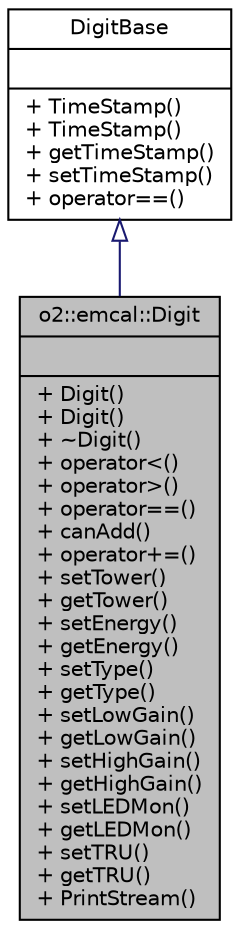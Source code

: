 digraph "o2::emcal::Digit"
{
 // INTERACTIVE_SVG=YES
  bgcolor="transparent";
  edge [fontname="Helvetica",fontsize="10",labelfontname="Helvetica",labelfontsize="10"];
  node [fontname="Helvetica",fontsize="10",shape=record];
  Node2 [label="{o2::emcal::Digit\n||+ Digit()\l+ Digit()\l+ ~Digit()\l+ operator\<()\l+ operator\>()\l+ operator==()\l+ canAdd()\l+ operator+=()\l+ setTower()\l+ getTower()\l+ setEnergy()\l+ getEnergy()\l+ setType()\l+ getType()\l+ setLowGain()\l+ getLowGain()\l+ setHighGain()\l+ getHighGain()\l+ setLEDMon()\l+ getLEDMon()\l+ setTRU()\l+ getTRU()\l+ PrintStream()\l}",height=0.2,width=0.4,color="black", fillcolor="grey75", style="filled", fontcolor="black"];
  Node3 -> Node2 [dir="back",color="midnightblue",fontsize="10",style="solid",arrowtail="onormal",fontname="Helvetica"];
  Node3 [label="{DigitBase\n||+ TimeStamp()\l+ TimeStamp()\l+ getTimeStamp()\l+ setTimeStamp()\l+ operator==()\l}",height=0.2,width=0.4,color="black",URL="$d0/d94/classo2_1_1dataformats_1_1TimeStamp.html"];
}
